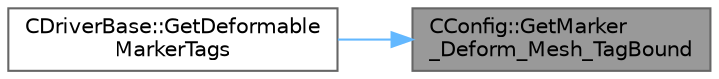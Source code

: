 digraph "CConfig::GetMarker_Deform_Mesh_TagBound"
{
 // LATEX_PDF_SIZE
  bgcolor="transparent";
  edge [fontname=Helvetica,fontsize=10,labelfontname=Helvetica,labelfontsize=10];
  node [fontname=Helvetica,fontsize=10,shape=box,height=0.2,width=0.4];
  rankdir="RL";
  Node1 [id="Node000001",label="CConfig::GetMarker\l_Deform_Mesh_TagBound",height=0.2,width=0.4,color="gray40", fillcolor="grey60", style="filled", fontcolor="black",tooltip="Get the name of the DEFORM_MESH boundary defined in the geometry file."];
  Node1 -> Node2 [id="edge1_Node000001_Node000002",dir="back",color="steelblue1",style="solid",tooltip=" "];
  Node2 [id="Node000002",label="CDriverBase::GetDeformable\lMarkerTags",height=0.2,width=0.4,color="grey40", fillcolor="white", style="filled",URL="$group__PySU2.html#gaba75ac61c52c3a0dab107622bea7594e",tooltip="Get all the deformable boundary marker tags."];
}
